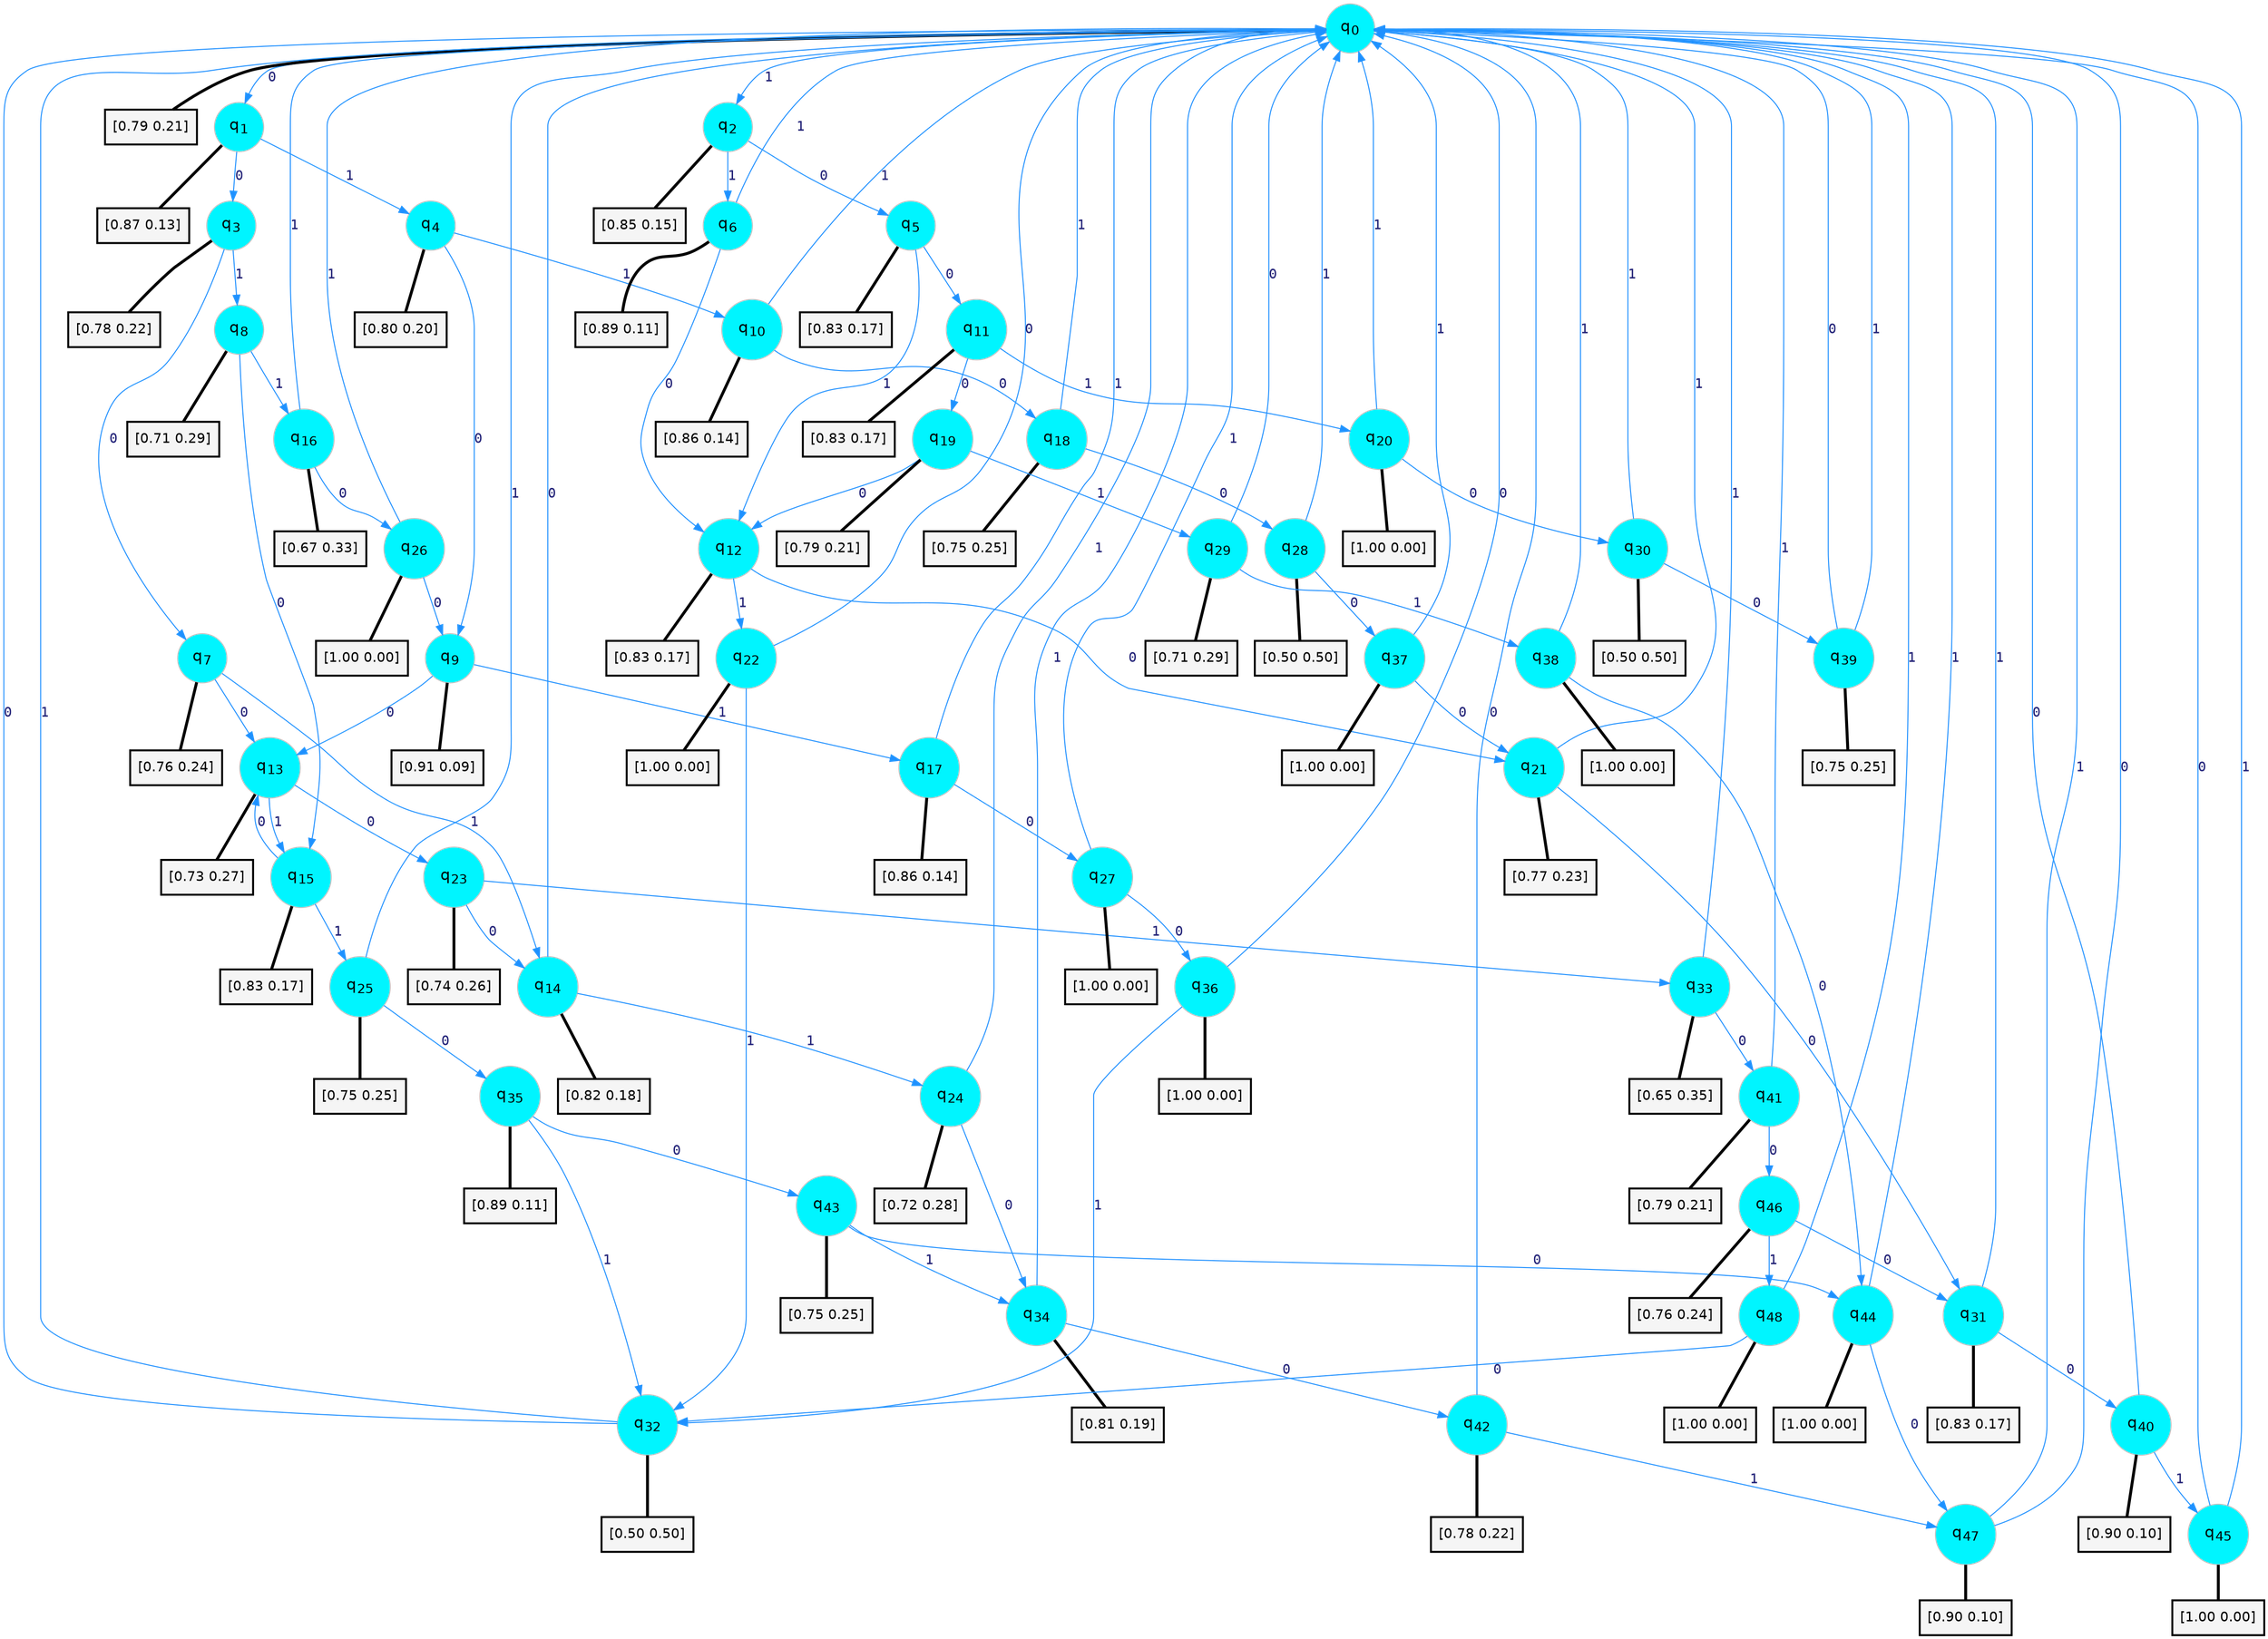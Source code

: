 digraph G {
graph [
bgcolor=transparent, dpi=300, rankdir=TD, size="40,25"];
node [
color=gray, fillcolor=turquoise1, fontcolor=black, fontname=Helvetica, fontsize=16, fontweight=bold, shape=circle, style=filled];
edge [
arrowsize=1, color=dodgerblue1, fontcolor=midnightblue, fontname=courier, fontweight=bold, penwidth=1, style=solid, weight=20];
0[label=<q<SUB>0</SUB>>];
1[label=<q<SUB>1</SUB>>];
2[label=<q<SUB>2</SUB>>];
3[label=<q<SUB>3</SUB>>];
4[label=<q<SUB>4</SUB>>];
5[label=<q<SUB>5</SUB>>];
6[label=<q<SUB>6</SUB>>];
7[label=<q<SUB>7</SUB>>];
8[label=<q<SUB>8</SUB>>];
9[label=<q<SUB>9</SUB>>];
10[label=<q<SUB>10</SUB>>];
11[label=<q<SUB>11</SUB>>];
12[label=<q<SUB>12</SUB>>];
13[label=<q<SUB>13</SUB>>];
14[label=<q<SUB>14</SUB>>];
15[label=<q<SUB>15</SUB>>];
16[label=<q<SUB>16</SUB>>];
17[label=<q<SUB>17</SUB>>];
18[label=<q<SUB>18</SUB>>];
19[label=<q<SUB>19</SUB>>];
20[label=<q<SUB>20</SUB>>];
21[label=<q<SUB>21</SUB>>];
22[label=<q<SUB>22</SUB>>];
23[label=<q<SUB>23</SUB>>];
24[label=<q<SUB>24</SUB>>];
25[label=<q<SUB>25</SUB>>];
26[label=<q<SUB>26</SUB>>];
27[label=<q<SUB>27</SUB>>];
28[label=<q<SUB>28</SUB>>];
29[label=<q<SUB>29</SUB>>];
30[label=<q<SUB>30</SUB>>];
31[label=<q<SUB>31</SUB>>];
32[label=<q<SUB>32</SUB>>];
33[label=<q<SUB>33</SUB>>];
34[label=<q<SUB>34</SUB>>];
35[label=<q<SUB>35</SUB>>];
36[label=<q<SUB>36</SUB>>];
37[label=<q<SUB>37</SUB>>];
38[label=<q<SUB>38</SUB>>];
39[label=<q<SUB>39</SUB>>];
40[label=<q<SUB>40</SUB>>];
41[label=<q<SUB>41</SUB>>];
42[label=<q<SUB>42</SUB>>];
43[label=<q<SUB>43</SUB>>];
44[label=<q<SUB>44</SUB>>];
45[label=<q<SUB>45</SUB>>];
46[label=<q<SUB>46</SUB>>];
47[label=<q<SUB>47</SUB>>];
48[label=<q<SUB>48</SUB>>];
49[label="[0.79 0.21]", shape=box,fontcolor=black, fontname=Helvetica, fontsize=14, penwidth=2, fillcolor=whitesmoke,color=black];
50[label="[0.87 0.13]", shape=box,fontcolor=black, fontname=Helvetica, fontsize=14, penwidth=2, fillcolor=whitesmoke,color=black];
51[label="[0.85 0.15]", shape=box,fontcolor=black, fontname=Helvetica, fontsize=14, penwidth=2, fillcolor=whitesmoke,color=black];
52[label="[0.78 0.22]", shape=box,fontcolor=black, fontname=Helvetica, fontsize=14, penwidth=2, fillcolor=whitesmoke,color=black];
53[label="[0.80 0.20]", shape=box,fontcolor=black, fontname=Helvetica, fontsize=14, penwidth=2, fillcolor=whitesmoke,color=black];
54[label="[0.83 0.17]", shape=box,fontcolor=black, fontname=Helvetica, fontsize=14, penwidth=2, fillcolor=whitesmoke,color=black];
55[label="[0.89 0.11]", shape=box,fontcolor=black, fontname=Helvetica, fontsize=14, penwidth=2, fillcolor=whitesmoke,color=black];
56[label="[0.76 0.24]", shape=box,fontcolor=black, fontname=Helvetica, fontsize=14, penwidth=2, fillcolor=whitesmoke,color=black];
57[label="[0.71 0.29]", shape=box,fontcolor=black, fontname=Helvetica, fontsize=14, penwidth=2, fillcolor=whitesmoke,color=black];
58[label="[0.91 0.09]", shape=box,fontcolor=black, fontname=Helvetica, fontsize=14, penwidth=2, fillcolor=whitesmoke,color=black];
59[label="[0.86 0.14]", shape=box,fontcolor=black, fontname=Helvetica, fontsize=14, penwidth=2, fillcolor=whitesmoke,color=black];
60[label="[0.83 0.17]", shape=box,fontcolor=black, fontname=Helvetica, fontsize=14, penwidth=2, fillcolor=whitesmoke,color=black];
61[label="[0.83 0.17]", shape=box,fontcolor=black, fontname=Helvetica, fontsize=14, penwidth=2, fillcolor=whitesmoke,color=black];
62[label="[0.73 0.27]", shape=box,fontcolor=black, fontname=Helvetica, fontsize=14, penwidth=2, fillcolor=whitesmoke,color=black];
63[label="[0.82 0.18]", shape=box,fontcolor=black, fontname=Helvetica, fontsize=14, penwidth=2, fillcolor=whitesmoke,color=black];
64[label="[0.83 0.17]", shape=box,fontcolor=black, fontname=Helvetica, fontsize=14, penwidth=2, fillcolor=whitesmoke,color=black];
65[label="[0.67 0.33]", shape=box,fontcolor=black, fontname=Helvetica, fontsize=14, penwidth=2, fillcolor=whitesmoke,color=black];
66[label="[0.86 0.14]", shape=box,fontcolor=black, fontname=Helvetica, fontsize=14, penwidth=2, fillcolor=whitesmoke,color=black];
67[label="[0.75 0.25]", shape=box,fontcolor=black, fontname=Helvetica, fontsize=14, penwidth=2, fillcolor=whitesmoke,color=black];
68[label="[0.79 0.21]", shape=box,fontcolor=black, fontname=Helvetica, fontsize=14, penwidth=2, fillcolor=whitesmoke,color=black];
69[label="[1.00 0.00]", shape=box,fontcolor=black, fontname=Helvetica, fontsize=14, penwidth=2, fillcolor=whitesmoke,color=black];
70[label="[0.77 0.23]", shape=box,fontcolor=black, fontname=Helvetica, fontsize=14, penwidth=2, fillcolor=whitesmoke,color=black];
71[label="[1.00 0.00]", shape=box,fontcolor=black, fontname=Helvetica, fontsize=14, penwidth=2, fillcolor=whitesmoke,color=black];
72[label="[0.74 0.26]", shape=box,fontcolor=black, fontname=Helvetica, fontsize=14, penwidth=2, fillcolor=whitesmoke,color=black];
73[label="[0.72 0.28]", shape=box,fontcolor=black, fontname=Helvetica, fontsize=14, penwidth=2, fillcolor=whitesmoke,color=black];
74[label="[0.75 0.25]", shape=box,fontcolor=black, fontname=Helvetica, fontsize=14, penwidth=2, fillcolor=whitesmoke,color=black];
75[label="[1.00 0.00]", shape=box,fontcolor=black, fontname=Helvetica, fontsize=14, penwidth=2, fillcolor=whitesmoke,color=black];
76[label="[1.00 0.00]", shape=box,fontcolor=black, fontname=Helvetica, fontsize=14, penwidth=2, fillcolor=whitesmoke,color=black];
77[label="[0.50 0.50]", shape=box,fontcolor=black, fontname=Helvetica, fontsize=14, penwidth=2, fillcolor=whitesmoke,color=black];
78[label="[0.71 0.29]", shape=box,fontcolor=black, fontname=Helvetica, fontsize=14, penwidth=2, fillcolor=whitesmoke,color=black];
79[label="[0.50 0.50]", shape=box,fontcolor=black, fontname=Helvetica, fontsize=14, penwidth=2, fillcolor=whitesmoke,color=black];
80[label="[0.83 0.17]", shape=box,fontcolor=black, fontname=Helvetica, fontsize=14, penwidth=2, fillcolor=whitesmoke,color=black];
81[label="[0.50 0.50]", shape=box,fontcolor=black, fontname=Helvetica, fontsize=14, penwidth=2, fillcolor=whitesmoke,color=black];
82[label="[0.65 0.35]", shape=box,fontcolor=black, fontname=Helvetica, fontsize=14, penwidth=2, fillcolor=whitesmoke,color=black];
83[label="[0.81 0.19]", shape=box,fontcolor=black, fontname=Helvetica, fontsize=14, penwidth=2, fillcolor=whitesmoke,color=black];
84[label="[0.89 0.11]", shape=box,fontcolor=black, fontname=Helvetica, fontsize=14, penwidth=2, fillcolor=whitesmoke,color=black];
85[label="[1.00 0.00]", shape=box,fontcolor=black, fontname=Helvetica, fontsize=14, penwidth=2, fillcolor=whitesmoke,color=black];
86[label="[1.00 0.00]", shape=box,fontcolor=black, fontname=Helvetica, fontsize=14, penwidth=2, fillcolor=whitesmoke,color=black];
87[label="[1.00 0.00]", shape=box,fontcolor=black, fontname=Helvetica, fontsize=14, penwidth=2, fillcolor=whitesmoke,color=black];
88[label="[0.75 0.25]", shape=box,fontcolor=black, fontname=Helvetica, fontsize=14, penwidth=2, fillcolor=whitesmoke,color=black];
89[label="[0.90 0.10]", shape=box,fontcolor=black, fontname=Helvetica, fontsize=14, penwidth=2, fillcolor=whitesmoke,color=black];
90[label="[0.79 0.21]", shape=box,fontcolor=black, fontname=Helvetica, fontsize=14, penwidth=2, fillcolor=whitesmoke,color=black];
91[label="[0.78 0.22]", shape=box,fontcolor=black, fontname=Helvetica, fontsize=14, penwidth=2, fillcolor=whitesmoke,color=black];
92[label="[0.75 0.25]", shape=box,fontcolor=black, fontname=Helvetica, fontsize=14, penwidth=2, fillcolor=whitesmoke,color=black];
93[label="[1.00 0.00]", shape=box,fontcolor=black, fontname=Helvetica, fontsize=14, penwidth=2, fillcolor=whitesmoke,color=black];
94[label="[1.00 0.00]", shape=box,fontcolor=black, fontname=Helvetica, fontsize=14, penwidth=2, fillcolor=whitesmoke,color=black];
95[label="[0.76 0.24]", shape=box,fontcolor=black, fontname=Helvetica, fontsize=14, penwidth=2, fillcolor=whitesmoke,color=black];
96[label="[0.90 0.10]", shape=box,fontcolor=black, fontname=Helvetica, fontsize=14, penwidth=2, fillcolor=whitesmoke,color=black];
97[label="[1.00 0.00]", shape=box,fontcolor=black, fontname=Helvetica, fontsize=14, penwidth=2, fillcolor=whitesmoke,color=black];
0->1 [label=0];
0->2 [label=1];
0->49 [arrowhead=none, penwidth=3,color=black];
1->3 [label=0];
1->4 [label=1];
1->50 [arrowhead=none, penwidth=3,color=black];
2->5 [label=0];
2->6 [label=1];
2->51 [arrowhead=none, penwidth=3,color=black];
3->7 [label=0];
3->8 [label=1];
3->52 [arrowhead=none, penwidth=3,color=black];
4->9 [label=0];
4->10 [label=1];
4->53 [arrowhead=none, penwidth=3,color=black];
5->11 [label=0];
5->12 [label=1];
5->54 [arrowhead=none, penwidth=3,color=black];
6->12 [label=0];
6->0 [label=1];
6->55 [arrowhead=none, penwidth=3,color=black];
7->13 [label=0];
7->14 [label=1];
7->56 [arrowhead=none, penwidth=3,color=black];
8->15 [label=0];
8->16 [label=1];
8->57 [arrowhead=none, penwidth=3,color=black];
9->13 [label=0];
9->17 [label=1];
9->58 [arrowhead=none, penwidth=3,color=black];
10->18 [label=0];
10->0 [label=1];
10->59 [arrowhead=none, penwidth=3,color=black];
11->19 [label=0];
11->20 [label=1];
11->60 [arrowhead=none, penwidth=3,color=black];
12->21 [label=0];
12->22 [label=1];
12->61 [arrowhead=none, penwidth=3,color=black];
13->23 [label=0];
13->15 [label=1];
13->62 [arrowhead=none, penwidth=3,color=black];
14->0 [label=0];
14->24 [label=1];
14->63 [arrowhead=none, penwidth=3,color=black];
15->13 [label=0];
15->25 [label=1];
15->64 [arrowhead=none, penwidth=3,color=black];
16->26 [label=0];
16->0 [label=1];
16->65 [arrowhead=none, penwidth=3,color=black];
17->27 [label=0];
17->0 [label=1];
17->66 [arrowhead=none, penwidth=3,color=black];
18->28 [label=0];
18->0 [label=1];
18->67 [arrowhead=none, penwidth=3,color=black];
19->12 [label=0];
19->29 [label=1];
19->68 [arrowhead=none, penwidth=3,color=black];
20->30 [label=0];
20->0 [label=1];
20->69 [arrowhead=none, penwidth=3,color=black];
21->31 [label=0];
21->0 [label=1];
21->70 [arrowhead=none, penwidth=3,color=black];
22->0 [label=0];
22->32 [label=1];
22->71 [arrowhead=none, penwidth=3,color=black];
23->14 [label=0];
23->33 [label=1];
23->72 [arrowhead=none, penwidth=3,color=black];
24->34 [label=0];
24->0 [label=1];
24->73 [arrowhead=none, penwidth=3,color=black];
25->35 [label=0];
25->0 [label=1];
25->74 [arrowhead=none, penwidth=3,color=black];
26->9 [label=0];
26->0 [label=1];
26->75 [arrowhead=none, penwidth=3,color=black];
27->36 [label=0];
27->0 [label=1];
27->76 [arrowhead=none, penwidth=3,color=black];
28->37 [label=0];
28->0 [label=1];
28->77 [arrowhead=none, penwidth=3,color=black];
29->0 [label=0];
29->38 [label=1];
29->78 [arrowhead=none, penwidth=3,color=black];
30->39 [label=0];
30->0 [label=1];
30->79 [arrowhead=none, penwidth=3,color=black];
31->40 [label=0];
31->0 [label=1];
31->80 [arrowhead=none, penwidth=3,color=black];
32->0 [label=0];
32->0 [label=1];
32->81 [arrowhead=none, penwidth=3,color=black];
33->41 [label=0];
33->0 [label=1];
33->82 [arrowhead=none, penwidth=3,color=black];
34->42 [label=0];
34->0 [label=1];
34->83 [arrowhead=none, penwidth=3,color=black];
35->43 [label=0];
35->32 [label=1];
35->84 [arrowhead=none, penwidth=3,color=black];
36->0 [label=0];
36->32 [label=1];
36->85 [arrowhead=none, penwidth=3,color=black];
37->21 [label=0];
37->0 [label=1];
37->86 [arrowhead=none, penwidth=3,color=black];
38->44 [label=0];
38->0 [label=1];
38->87 [arrowhead=none, penwidth=3,color=black];
39->0 [label=0];
39->0 [label=1];
39->88 [arrowhead=none, penwidth=3,color=black];
40->0 [label=0];
40->45 [label=1];
40->89 [arrowhead=none, penwidth=3,color=black];
41->46 [label=0];
41->0 [label=1];
41->90 [arrowhead=none, penwidth=3,color=black];
42->0 [label=0];
42->47 [label=1];
42->91 [arrowhead=none, penwidth=3,color=black];
43->44 [label=0];
43->34 [label=1];
43->92 [arrowhead=none, penwidth=3,color=black];
44->47 [label=0];
44->0 [label=1];
44->93 [arrowhead=none, penwidth=3,color=black];
45->0 [label=0];
45->0 [label=1];
45->94 [arrowhead=none, penwidth=3,color=black];
46->31 [label=0];
46->48 [label=1];
46->95 [arrowhead=none, penwidth=3,color=black];
47->0 [label=0];
47->0 [label=1];
47->96 [arrowhead=none, penwidth=3,color=black];
48->32 [label=0];
48->0 [label=1];
48->97 [arrowhead=none, penwidth=3,color=black];
}
